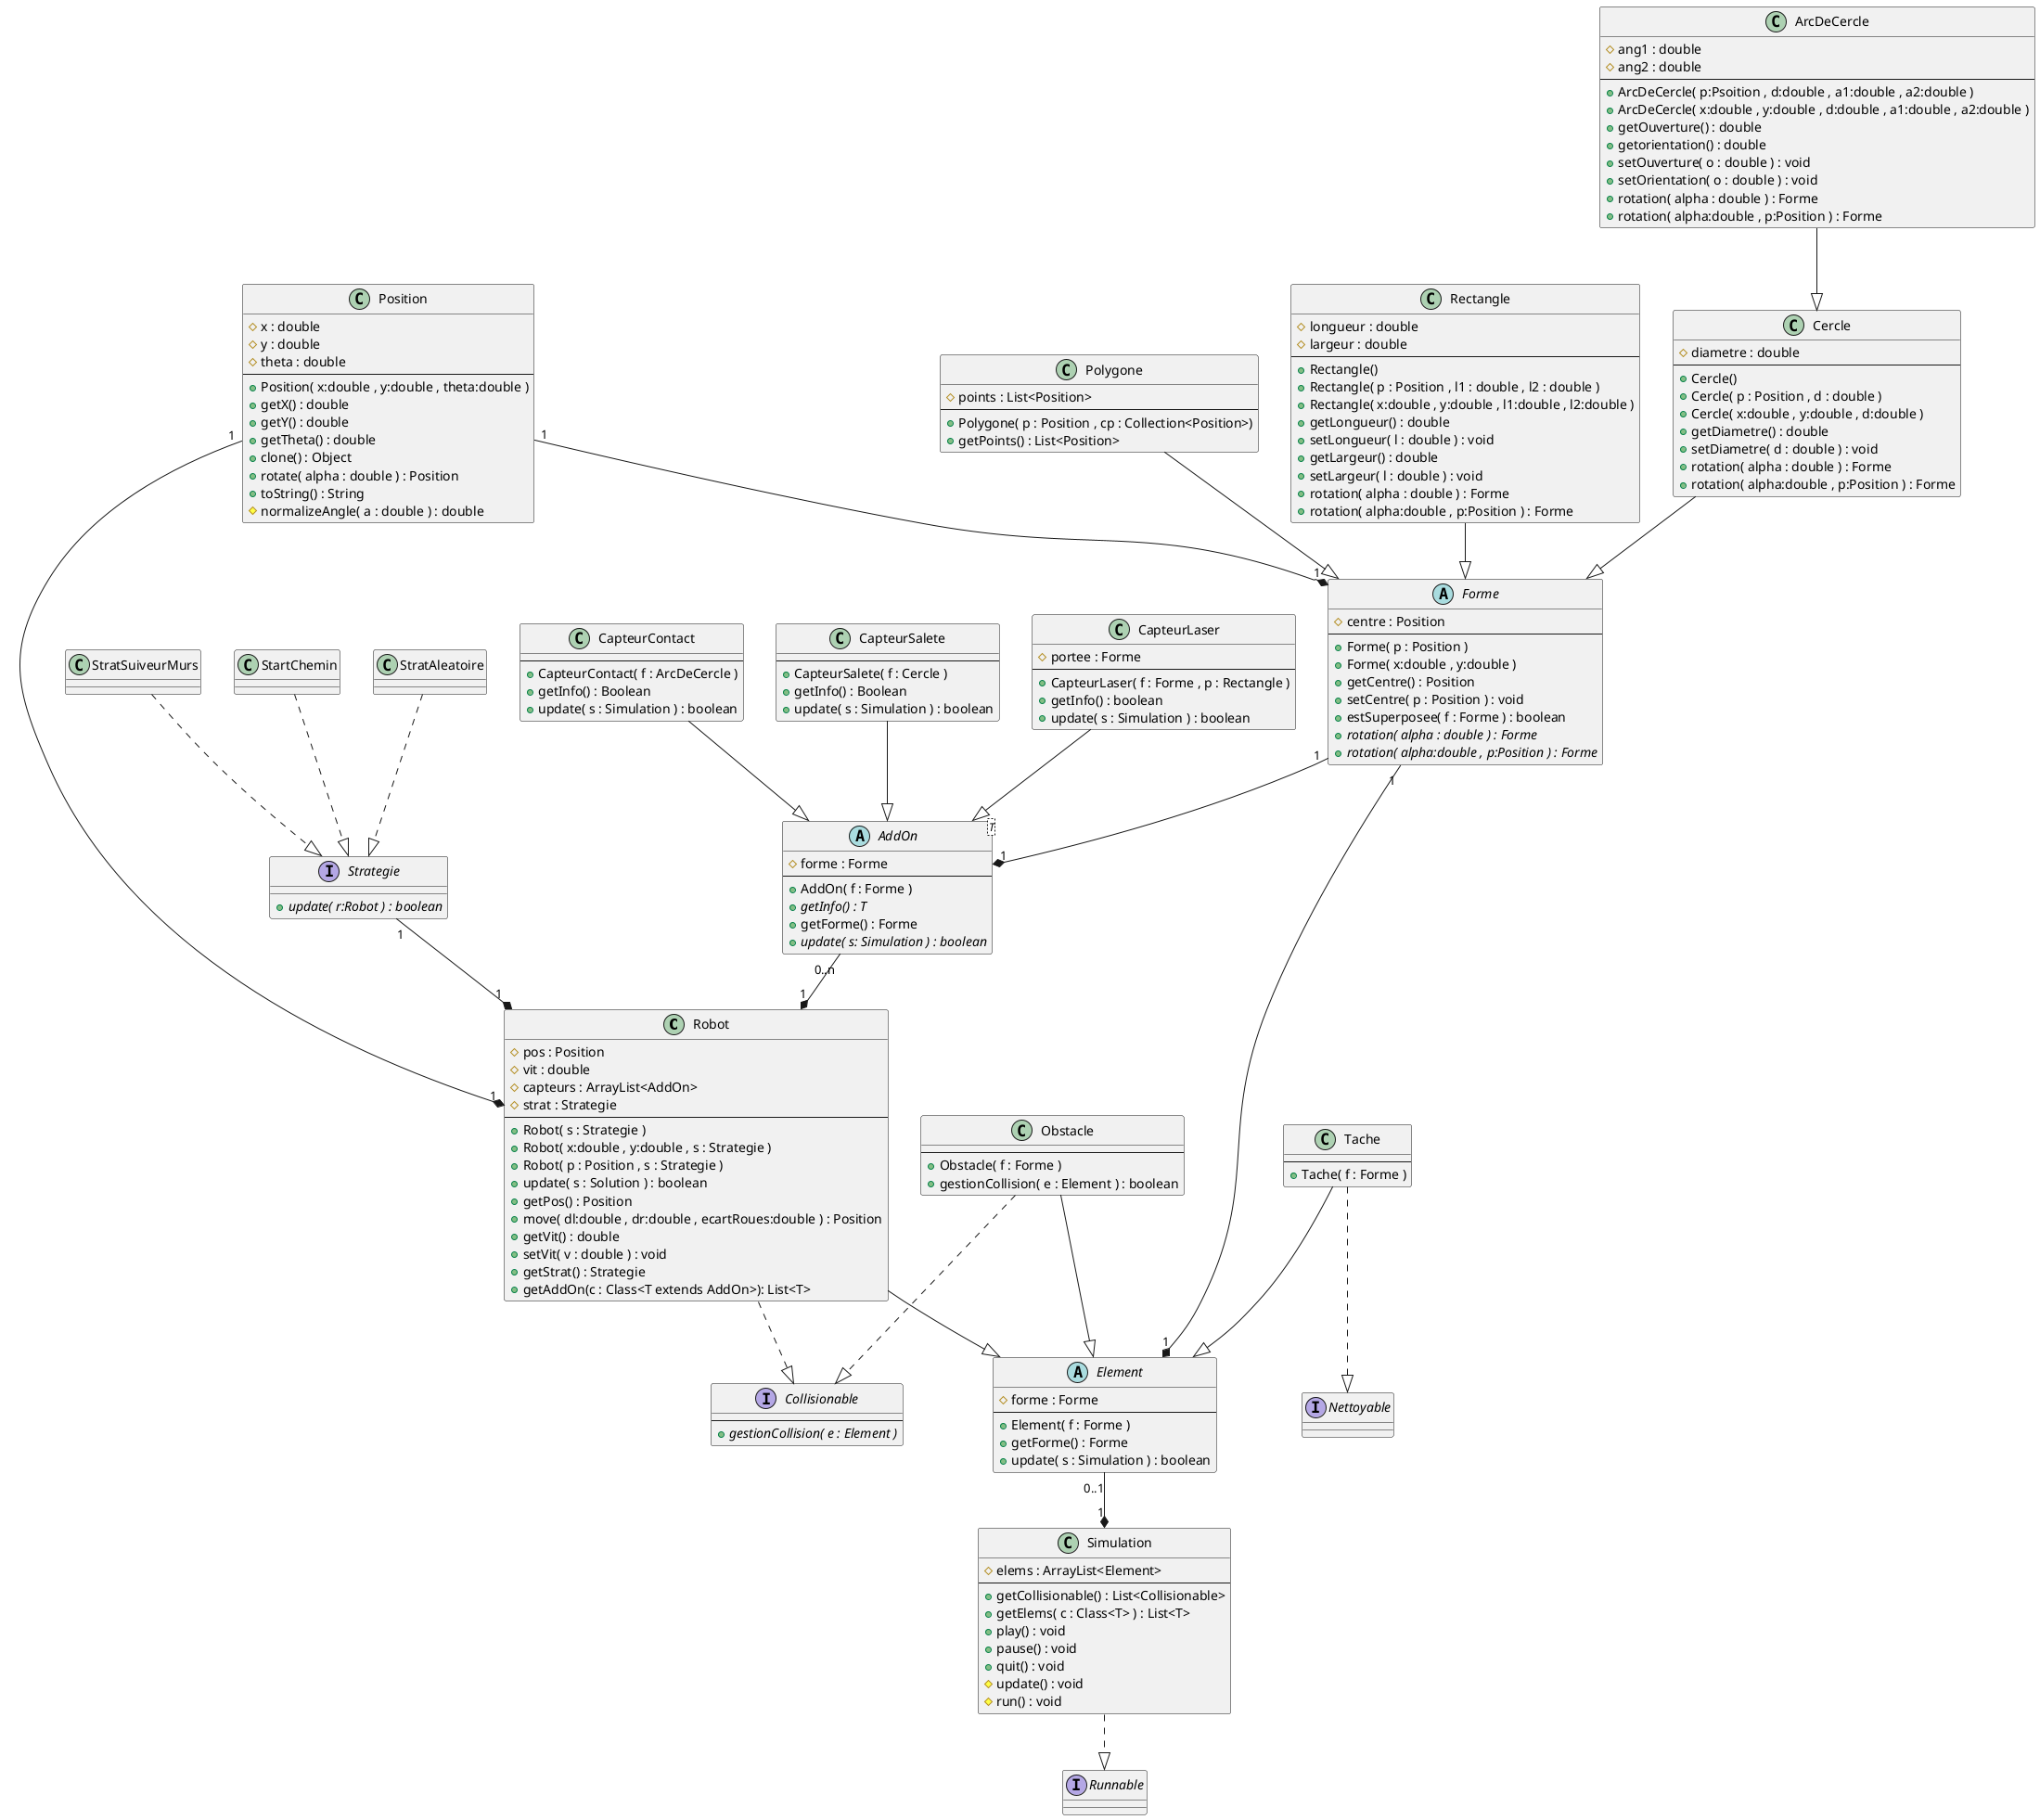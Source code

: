 @startuml
class Robot{
# pos : Position
# vit : double
# capteurs : ArrayList<AddOn>
# strat : Strategie
--
+ Robot( s : Strategie )
+ Robot( x:double , y:double , s : Strategie )
+ Robot( p : Position , s : Strategie )
+ update( s : Solution ) : boolean
+ getPos() : Position
+ move( dl:double , dr:double , ecartRoues:double ) : Position
+ getVit() : double
+ setVit( v : double ) : void
+ getStrat() : Strategie
+ getAddOn(c : Class<T extends AddOn>): List<T>
}

class Position{
# x : double
# y : double
# theta : double
--
+ Position( x:double , y:double , theta:double )
+ getX() : double
+ getY() : double
+ getTheta() : double
+ clone() : Object
+ rotate( alpha : double ) : Position
+ toString() : String
# normalizeAngle( a : double ) : double
}



abstract class AddOn<T>{
# forme : Forme
--
+ AddOn( f : Forme )
{abstract} + getInfo() : T
+ getForme() : Forme
{abstract} + update( s: Simulation ) : boolean
}

class CapteurContact{
--
+ CapteurContact( f : ArcDeCercle )
+ getInfo() : Boolean
+ update( s : Simulation ) : boolean
}

class CapteurSalete{
--
+ CapteurSalete( f : Cercle )
+ getInfo() : Boolean
+ update( s : Simulation ) : boolean
}

class CapteurLaser{
# portee : Forme
--
+ CapteurLaser( f : Forme , p : Rectangle )
+ getInfo() : boolean
+ update( s : Simulation ) : boolean
}

abstract class Forme{
# centre : Position
--
+ Forme( p : Position )
+ Forme( x:double , y:double )
+ getCentre() : Position
+ setCentre( p : Position ) : void
+ estSuperposee( f : Forme ) : boolean
{abstract}+ rotation( alpha : double ) : Forme
{abstract}+ rotation( alpha:double , p:Position ) : Forme
}

class Rectangle{
# longueur : double
# largeur : double
--
+ Rectangle()
+ Rectangle( p : Position , l1 : double , l2 : double )
+ Rectangle( x:double , y:double , l1:double , l2:double )
+ getLongueur() : double
+ setLongueur( l : double ) : void
+ getLargeur() : double
+ setLargeur( l : double ) : void
+ rotation( alpha : double ) : Forme
+ rotation( alpha:double , p:Position ) : Forme
}

class Cercle{
# diametre : double
--
+ Cercle()
+ Cercle( p : Position , d : double )
+ Cercle( x:double , y:double , d:double )
+ getDiametre() : double
+ setDiametre( d : double ) : void
+ rotation( alpha : double ) : Forme
+ rotation( alpha:double , p:Position ) : Forme
}

class ArcDeCercle{
    # ang1 : double
    # ang2 : double
    --
    + ArcDeCercle( p:Psoition , d:double , a1:double , a2:double )
    + ArcDeCercle( x:double , y:double , d:double , a1:double , a2:double )
    + getOuverture() : double
    + getorientation() : double
    + setOuverture( o : double ) : void
    + setOrientation( o : double ) : void
    + rotation( alpha : double ) : Forme
    + rotation( alpha:double , p:Position ) : Forme
}

class Polygone{
# points : List<Position>
--
+ Polygone( p : Position , cp : Collection<Position>)
+ getPoints() : List<Position>
}

class Tache{
--
+ Tache( f : Forme )
}

class Obstacle{
--
+ Obstacle( f : Forme )
+ gestionCollision( e : Element ) : boolean
}

abstract class Element{
#forme : Forme
--
+ Element( f : Forme )
+ getForme() : Forme
+ update( s : Simulation ) : boolean
}


class StratAleatoire{

}

class StratSuiveurMurs{

}

class StartChemin{

}



class Simulation{
# elems : ArrayList<Element>
--
+ getCollisionable() : List<Collisionable>
+ getElems( c : Class<T> ) : List<T>
+ play() : void
+ pause() : void
+ quit() : void
# update() : void
# run() : void
}





interface Nettoyable
interface Collisionable{
--
{abstract} + gestionCollision( e : Element )
}
interface Runnable
interface Strategie{
    {abstract} + update( r:Robot ) : boolean
}




CapteurContact --|> AddOn
CapteurSalete --|> AddOn
CapteurLaser --|> AddOn

Rectangle --|> Forme
Cercle --|> Forme
Polygone --|> Forme
ArcDeCercle --|> Cercle

Robot --|> Element
Tache --|> Element
Obstacle --|> Element

StratAleatoire ..|> Strategie
StratSuiveurMurs ..|> Strategie
StartChemin ..|> Strategie

Forme "1" --* "1" Element
Position "1" --* "1" Robot
AddOn "0..n" --* "1" Robot
Position "1" --* "1" Forme
Element "0..1" --* "1" Simulation
Forme "1" --* "1" AddOn
Strategie "1" --* "1" Robot

Tache ..|> Nettoyable
Obstacle ..|> Collisionable
Robot ..|> Collisionable
Simulation ..|> Runnable
@enduml